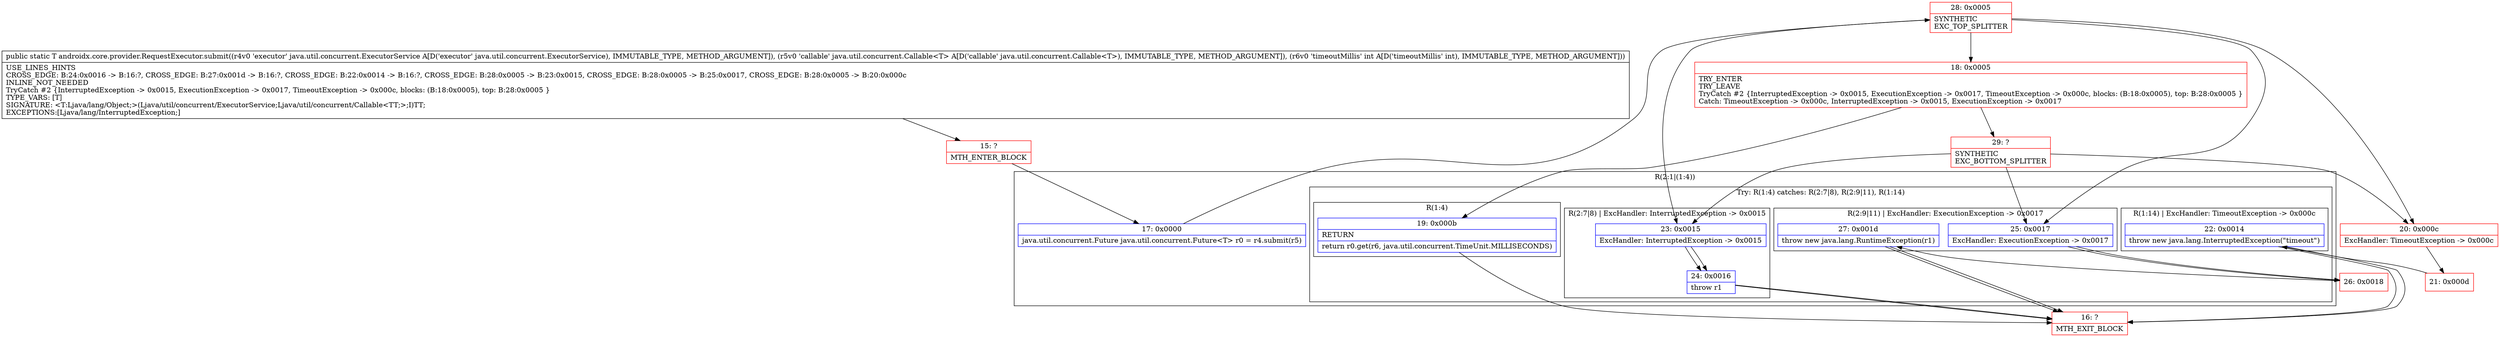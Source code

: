 digraph "CFG forandroidx.core.provider.RequestExecutor.submit(Ljava\/util\/concurrent\/ExecutorService;Ljava\/util\/concurrent\/Callable;I)Ljava\/lang\/Object;" {
subgraph cluster_Region_1002080654 {
label = "R(2:1|(1:4))";
node [shape=record,color=blue];
Node_17 [shape=record,label="{17\:\ 0x0000|java.util.concurrent.Future java.util.concurrent.Future\<T\> r0 = r4.submit(r5)\l}"];
subgraph cluster_TryCatchRegion_449538573 {
label = "Try: R(1:4) catches: R(2:7|8), R(2:9|11), R(1:14)";
node [shape=record,color=blue];
subgraph cluster_Region_744021865 {
label = "R(1:4)";
node [shape=record,color=blue];
Node_19 [shape=record,label="{19\:\ 0x000b|RETURN\l|return r0.get(r6, java.util.concurrent.TimeUnit.MILLISECONDS)\l}"];
}
subgraph cluster_Region_2014415169 {
label = "R(2:7|8) | ExcHandler: InterruptedException \-\> 0x0015\l";
node [shape=record,color=blue];
Node_23 [shape=record,label="{23\:\ 0x0015|ExcHandler: InterruptedException \-\> 0x0015\l}"];
Node_24 [shape=record,label="{24\:\ 0x0016|throw r1\l}"];
}
subgraph cluster_Region_362602107 {
label = "R(2:9|11) | ExcHandler: ExecutionException \-\> 0x0017\l";
node [shape=record,color=blue];
Node_25 [shape=record,label="{25\:\ 0x0017|ExcHandler: ExecutionException \-\> 0x0017\l}"];
Node_27 [shape=record,label="{27\:\ 0x001d|throw new java.lang.RuntimeException(r1)\l}"];
}
subgraph cluster_Region_105203468 {
label = "R(1:14) | ExcHandler: TimeoutException \-\> 0x000c\l";
node [shape=record,color=blue];
Node_22 [shape=record,label="{22\:\ 0x0014|throw new java.lang.InterruptedException(\"timeout\")\l}"];
}
}
}
subgraph cluster_Region_362602107 {
label = "R(2:9|11) | ExcHandler: ExecutionException \-\> 0x0017\l";
node [shape=record,color=blue];
Node_25 [shape=record,label="{25\:\ 0x0017|ExcHandler: ExecutionException \-\> 0x0017\l}"];
Node_27 [shape=record,label="{27\:\ 0x001d|throw new java.lang.RuntimeException(r1)\l}"];
}
subgraph cluster_Region_2014415169 {
label = "R(2:7|8) | ExcHandler: InterruptedException \-\> 0x0015\l";
node [shape=record,color=blue];
Node_23 [shape=record,label="{23\:\ 0x0015|ExcHandler: InterruptedException \-\> 0x0015\l}"];
Node_24 [shape=record,label="{24\:\ 0x0016|throw r1\l}"];
}
subgraph cluster_Region_105203468 {
label = "R(1:14) | ExcHandler: TimeoutException \-\> 0x000c\l";
node [shape=record,color=blue];
Node_22 [shape=record,label="{22\:\ 0x0014|throw new java.lang.InterruptedException(\"timeout\")\l}"];
}
Node_15 [shape=record,color=red,label="{15\:\ ?|MTH_ENTER_BLOCK\l}"];
Node_28 [shape=record,color=red,label="{28\:\ 0x0005|SYNTHETIC\lEXC_TOP_SPLITTER\l}"];
Node_18 [shape=record,color=red,label="{18\:\ 0x0005|TRY_ENTER\lTRY_LEAVE\lTryCatch #2 \{InterruptedException \-\> 0x0015, ExecutionException \-\> 0x0017, TimeoutException \-\> 0x000c, blocks: (B:18:0x0005), top: B:28:0x0005 \}\lCatch: TimeoutException \-\> 0x000c, InterruptedException \-\> 0x0015, ExecutionException \-\> 0x0017\l}"];
Node_16 [shape=record,color=red,label="{16\:\ ?|MTH_EXIT_BLOCK\l}"];
Node_29 [shape=record,color=red,label="{29\:\ ?|SYNTHETIC\lEXC_BOTTOM_SPLITTER\l}"];
Node_26 [shape=record,color=red,label="{26\:\ 0x0018}"];
Node_20 [shape=record,color=red,label="{20\:\ 0x000c|ExcHandler: TimeoutException \-\> 0x000c\l}"];
Node_21 [shape=record,color=red,label="{21\:\ 0x000d}"];
MethodNode[shape=record,label="{public static T androidx.core.provider.RequestExecutor.submit((r4v0 'executor' java.util.concurrent.ExecutorService A[D('executor' java.util.concurrent.ExecutorService), IMMUTABLE_TYPE, METHOD_ARGUMENT]), (r5v0 'callable' java.util.concurrent.Callable\<T\> A[D('callable' java.util.concurrent.Callable\<T\>), IMMUTABLE_TYPE, METHOD_ARGUMENT]), (r6v0 'timeoutMillis' int A[D('timeoutMillis' int), IMMUTABLE_TYPE, METHOD_ARGUMENT]))  | USE_LINES_HINTS\lCROSS_EDGE: B:24:0x0016 \-\> B:16:?, CROSS_EDGE: B:27:0x001d \-\> B:16:?, CROSS_EDGE: B:22:0x0014 \-\> B:16:?, CROSS_EDGE: B:28:0x0005 \-\> B:23:0x0015, CROSS_EDGE: B:28:0x0005 \-\> B:25:0x0017, CROSS_EDGE: B:28:0x0005 \-\> B:20:0x000c\lINLINE_NOT_NEEDED\lTryCatch #2 \{InterruptedException \-\> 0x0015, ExecutionException \-\> 0x0017, TimeoutException \-\> 0x000c, blocks: (B:18:0x0005), top: B:28:0x0005 \}\lTYPE_VARS: [T]\lSIGNATURE: \<T:Ljava\/lang\/Object;\>(Ljava\/util\/concurrent\/ExecutorService;Ljava\/util\/concurrent\/Callable\<TT;\>;I)TT;\lEXCEPTIONS:[Ljava\/lang\/InterruptedException;]\l}"];
MethodNode -> Node_15;Node_17 -> Node_28;
Node_19 -> Node_16;
Node_23 -> Node_24;
Node_24 -> Node_16;
Node_25 -> Node_26;
Node_27 -> Node_16;
Node_22 -> Node_16;
Node_25 -> Node_26;
Node_27 -> Node_16;
Node_23 -> Node_24;
Node_24 -> Node_16;
Node_22 -> Node_16;
Node_15 -> Node_17;
Node_28 -> Node_18;
Node_28 -> Node_23;
Node_28 -> Node_25;
Node_28 -> Node_20;
Node_18 -> Node_19;
Node_18 -> Node_29;
Node_29 -> Node_23;
Node_29 -> Node_25;
Node_29 -> Node_20;
Node_26 -> Node_27;
Node_20 -> Node_21;
Node_21 -> Node_22;
}

